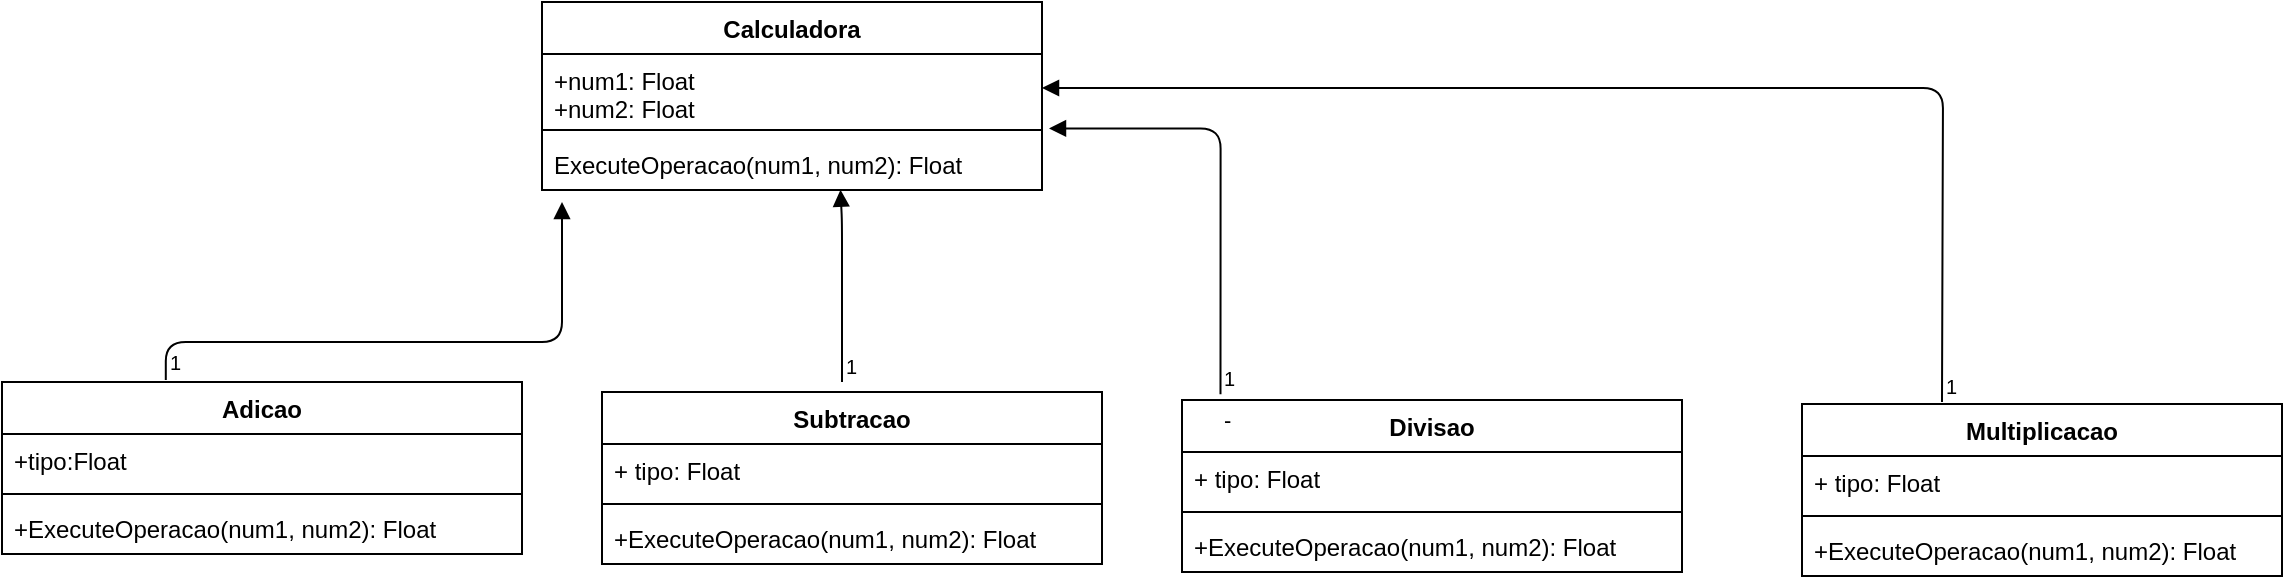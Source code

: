 <mxfile version="11.1.4" type="google"><diagram id="U4Kguz7grGoe9PvLrgsO" name="Page-1"><mxGraphModel dx="1240" dy="706" grid="1" gridSize="10" guides="1" tooltips="1" connect="1" arrows="1" fold="1" page="1" pageScale="1" pageWidth="827" pageHeight="1169" math="0" shadow="0"><root><mxCell id="0"/><mxCell id="1" parent="0"/><mxCell id="rWkA4WuM58viRT51zoyI-1" value="Calculadora" style="swimlane;fontStyle=1;align=center;verticalAlign=top;childLayout=stackLayout;horizontal=1;startSize=26;horizontalStack=0;resizeParent=1;resizeParentMax=0;resizeLast=0;collapsible=1;marginBottom=0;" vertex="1" parent="1"><mxGeometry x="300" y="10" width="250" height="94" as="geometry"/></mxCell><mxCell id="rWkA4WuM58viRT51zoyI-2" value="+num1: Float&#10;+num2: Float" style="text;strokeColor=none;fillColor=none;align=left;verticalAlign=top;spacingLeft=4;spacingRight=4;overflow=hidden;rotatable=0;points=[[0,0.5],[1,0.5]];portConstraint=eastwest;" vertex="1" parent="rWkA4WuM58viRT51zoyI-1"><mxGeometry y="26" width="250" height="34" as="geometry"/></mxCell><mxCell id="rWkA4WuM58viRT51zoyI-3" value="" style="line;strokeWidth=1;fillColor=none;align=left;verticalAlign=middle;spacingTop=-1;spacingLeft=3;spacingRight=3;rotatable=0;labelPosition=right;points=[];portConstraint=eastwest;" vertex="1" parent="rWkA4WuM58viRT51zoyI-1"><mxGeometry y="60" width="250" height="8" as="geometry"/></mxCell><mxCell id="rWkA4WuM58viRT51zoyI-4" value="ExecuteOperacao(num1, num2): Float" style="text;strokeColor=none;fillColor=none;align=left;verticalAlign=top;spacingLeft=4;spacingRight=4;overflow=hidden;rotatable=0;points=[[0,0.5],[1,0.5]];portConstraint=eastwest;" vertex="1" parent="rWkA4WuM58viRT51zoyI-1"><mxGeometry y="68" width="250" height="26" as="geometry"/></mxCell><mxCell id="rWkA4WuM58viRT51zoyI-5" value="Adicao" style="swimlane;fontStyle=1;align=center;verticalAlign=top;childLayout=stackLayout;horizontal=1;startSize=26;horizontalStack=0;resizeParent=1;resizeParentMax=0;resizeLast=0;collapsible=1;marginBottom=0;" vertex="1" parent="1"><mxGeometry x="30" y="200" width="260" height="86" as="geometry"/></mxCell><mxCell id="rWkA4WuM58viRT51zoyI-6" value="+tipo:Float" style="text;strokeColor=none;fillColor=none;align=left;verticalAlign=top;spacingLeft=4;spacingRight=4;overflow=hidden;rotatable=0;points=[[0,0.5],[1,0.5]];portConstraint=eastwest;" vertex="1" parent="rWkA4WuM58viRT51zoyI-5"><mxGeometry y="26" width="260" height="26" as="geometry"/></mxCell><mxCell id="rWkA4WuM58viRT51zoyI-7" value="" style="line;strokeWidth=1;fillColor=none;align=left;verticalAlign=middle;spacingTop=-1;spacingLeft=3;spacingRight=3;rotatable=0;labelPosition=right;points=[];portConstraint=eastwest;" vertex="1" parent="rWkA4WuM58viRT51zoyI-5"><mxGeometry y="52" width="260" height="8" as="geometry"/></mxCell><mxCell id="rWkA4WuM58viRT51zoyI-8" value="+ExecuteOperacao(num1, num2): Float" style="text;strokeColor=none;fillColor=none;align=left;verticalAlign=top;spacingLeft=4;spacingRight=4;overflow=hidden;rotatable=0;points=[[0,0.5],[1,0.5]];portConstraint=eastwest;" vertex="1" parent="rWkA4WuM58viRT51zoyI-5"><mxGeometry y="60" width="260" height="26" as="geometry"/></mxCell><mxCell id="VI_zmUxxupmrek8ugV5H-6" value="Subtracao" style="swimlane;fontStyle=1;align=center;verticalAlign=top;childLayout=stackLayout;horizontal=1;startSize=26;horizontalStack=0;resizeParent=1;resizeParentMax=0;resizeLast=0;collapsible=1;marginBottom=0;" vertex="1" parent="1"><mxGeometry x="330" y="205" width="250" height="86" as="geometry"/></mxCell><mxCell id="VI_zmUxxupmrek8ugV5H-7" value="+ tipo: Float" style="text;strokeColor=none;fillColor=none;align=left;verticalAlign=top;spacingLeft=4;spacingRight=4;overflow=hidden;rotatable=0;points=[[0,0.5],[1,0.5]];portConstraint=eastwest;" vertex="1" parent="VI_zmUxxupmrek8ugV5H-6"><mxGeometry y="26" width="250" height="26" as="geometry"/></mxCell><mxCell id="VI_zmUxxupmrek8ugV5H-8" value="" style="line;strokeWidth=1;fillColor=none;align=left;verticalAlign=middle;spacingTop=-1;spacingLeft=3;spacingRight=3;rotatable=0;labelPosition=right;points=[];portConstraint=eastwest;" vertex="1" parent="VI_zmUxxupmrek8ugV5H-6"><mxGeometry y="52" width="250" height="8" as="geometry"/></mxCell><mxCell id="VI_zmUxxupmrek8ugV5H-9" value="+ExecuteOperacao(num1, num2): Float" style="text;strokeColor=none;fillColor=none;align=left;verticalAlign=top;spacingLeft=4;spacingRight=4;overflow=hidden;rotatable=0;points=[[0,0.5],[1,0.5]];portConstraint=eastwest;" vertex="1" parent="VI_zmUxxupmrek8ugV5H-6"><mxGeometry y="60" width="250" height="26" as="geometry"/></mxCell><mxCell id="VI_zmUxxupmrek8ugV5H-11" value="Divisao" style="swimlane;fontStyle=1;align=center;verticalAlign=top;childLayout=stackLayout;horizontal=1;startSize=26;horizontalStack=0;resizeParent=1;resizeParentMax=0;resizeLast=0;collapsible=1;marginBottom=0;" vertex="1" parent="1"><mxGeometry x="620" y="209" width="250" height="86" as="geometry"/></mxCell><mxCell id="VI_zmUxxupmrek8ugV5H-12" value="+ tipo: Float" style="text;strokeColor=none;fillColor=none;align=left;verticalAlign=top;spacingLeft=4;spacingRight=4;overflow=hidden;rotatable=0;points=[[0,0.5],[1,0.5]];portConstraint=eastwest;" vertex="1" parent="VI_zmUxxupmrek8ugV5H-11"><mxGeometry y="26" width="250" height="26" as="geometry"/></mxCell><mxCell id="VI_zmUxxupmrek8ugV5H-13" value="" style="line;strokeWidth=1;fillColor=none;align=left;verticalAlign=middle;spacingTop=-1;spacingLeft=3;spacingRight=3;rotatable=0;labelPosition=right;points=[];portConstraint=eastwest;" vertex="1" parent="VI_zmUxxupmrek8ugV5H-11"><mxGeometry y="52" width="250" height="8" as="geometry"/></mxCell><mxCell id="VI_zmUxxupmrek8ugV5H-14" value="+ExecuteOperacao(num1, num2): Float" style="text;strokeColor=none;fillColor=none;align=left;verticalAlign=top;spacingLeft=4;spacingRight=4;overflow=hidden;rotatable=0;points=[[0,0.5],[1,0.5]];portConstraint=eastwest;" vertex="1" parent="VI_zmUxxupmrek8ugV5H-11"><mxGeometry y="60" width="250" height="26" as="geometry"/></mxCell><mxCell id="VI_zmUxxupmrek8ugV5H-15" value="Multiplicacao" style="swimlane;fontStyle=1;align=center;verticalAlign=top;childLayout=stackLayout;horizontal=1;startSize=26;horizontalStack=0;resizeParent=1;resizeParentMax=0;resizeLast=0;collapsible=1;marginBottom=0;" vertex="1" parent="1"><mxGeometry x="930" y="211" width="240" height="86" as="geometry"/></mxCell><mxCell id="VI_zmUxxupmrek8ugV5H-16" value="+ tipo: Float" style="text;strokeColor=none;fillColor=none;align=left;verticalAlign=top;spacingLeft=4;spacingRight=4;overflow=hidden;rotatable=0;points=[[0,0.5],[1,0.5]];portConstraint=eastwest;" vertex="1" parent="VI_zmUxxupmrek8ugV5H-15"><mxGeometry y="26" width="240" height="26" as="geometry"/></mxCell><mxCell id="VI_zmUxxupmrek8ugV5H-17" value="" style="line;strokeWidth=1;fillColor=none;align=left;verticalAlign=middle;spacingTop=-1;spacingLeft=3;spacingRight=3;rotatable=0;labelPosition=right;points=[];portConstraint=eastwest;" vertex="1" parent="VI_zmUxxupmrek8ugV5H-15"><mxGeometry y="52" width="240" height="8" as="geometry"/></mxCell><mxCell id="VI_zmUxxupmrek8ugV5H-18" value="+ExecuteOperacao(num1, num2): Float" style="text;strokeColor=none;fillColor=none;align=left;verticalAlign=top;spacingLeft=4;spacingRight=4;overflow=hidden;rotatable=0;points=[[0,0.5],[1,0.5]];portConstraint=eastwest;" vertex="1" parent="VI_zmUxxupmrek8ugV5H-15"><mxGeometry y="60" width="240" height="26" as="geometry"/></mxCell><mxCell id="VI_zmUxxupmrek8ugV5H-19" value="&lt;br&gt;" style="endArrow=block;endFill=1;html=1;edgeStyle=orthogonalEdgeStyle;align=left;verticalAlign=top;exitX=0.315;exitY=-0.012;exitDx=0;exitDy=0;exitPerimeter=0;" edge="1" parent="1" source="rWkA4WuM58viRT51zoyI-5"><mxGeometry x="-1" relative="1" as="geometry"><mxPoint x="110" y="180" as="sourcePoint"/><mxPoint x="310" y="110" as="targetPoint"/><Array as="points"><mxPoint x="111" y="180"/><mxPoint x="310" y="180"/></Array></mxGeometry></mxCell><mxCell id="VI_zmUxxupmrek8ugV5H-20" value="1" style="resizable=0;html=1;align=left;verticalAlign=bottom;labelBackgroundColor=#ffffff;fontSize=10;" connectable="0" vertex="1" parent="VI_zmUxxupmrek8ugV5H-19"><mxGeometry x="-1" relative="1" as="geometry"/></mxCell><mxCell id="VI_zmUxxupmrek8ugV5H-30" value="-" style="endArrow=block;endFill=1;html=1;edgeStyle=orthogonalEdgeStyle;align=left;verticalAlign=top;exitX=0.077;exitY=-0.034;exitDx=0;exitDy=0;exitPerimeter=0;entryX=1.014;entryY=-0.184;entryDx=0;entryDy=0;entryPerimeter=0;" edge="1" parent="1" source="VI_zmUxxupmrek8ugV5H-11" target="rWkA4WuM58viRT51zoyI-4"><mxGeometry x="-1" relative="1" as="geometry"><mxPoint x="630" y="140" as="sourcePoint"/><mxPoint x="640" y="80" as="targetPoint"/></mxGeometry></mxCell><mxCell id="VI_zmUxxupmrek8ugV5H-31" value="1" style="resizable=0;html=1;align=left;verticalAlign=bottom;labelBackgroundColor=#ffffff;fontSize=10;" connectable="0" vertex="1" parent="VI_zmUxxupmrek8ugV5H-30"><mxGeometry x="-1" relative="1" as="geometry"/></mxCell><mxCell id="VI_zmUxxupmrek8ugV5H-34" value="&lt;br&gt;" style="endArrow=block;endFill=1;html=1;edgeStyle=orthogonalEdgeStyle;align=left;verticalAlign=top;entryX=1;entryY=0.5;entryDx=0;entryDy=0;" edge="1" parent="1" target="rWkA4WuM58viRT51zoyI-2"><mxGeometry x="-0.054" y="87" relative="1" as="geometry"><mxPoint x="1000" y="210" as="sourcePoint"/><mxPoint x="1000" y="20" as="targetPoint"/><mxPoint as="offset"/></mxGeometry></mxCell><mxCell id="VI_zmUxxupmrek8ugV5H-35" value="1" style="resizable=0;html=1;align=left;verticalAlign=bottom;labelBackgroundColor=#ffffff;fontSize=10;" connectable="0" vertex="1" parent="VI_zmUxxupmrek8ugV5H-34"><mxGeometry x="-1" relative="1" as="geometry"/></mxCell><mxCell id="VI_zmUxxupmrek8ugV5H-44" value="" style="endArrow=block;endFill=1;html=1;edgeStyle=orthogonalEdgeStyle;align=left;verticalAlign=top;entryX=0.597;entryY=0.993;entryDx=0;entryDy=0;entryPerimeter=0;" edge="1" parent="1" target="rWkA4WuM58viRT51zoyI-4"><mxGeometry x="0.036" y="-120" relative="1" as="geometry"><mxPoint x="450" y="200" as="sourcePoint"/><mxPoint x="440" y="120" as="targetPoint"/><Array as="points"><mxPoint x="450" y="120"/></Array><mxPoint as="offset"/></mxGeometry></mxCell><mxCell id="VI_zmUxxupmrek8ugV5H-45" value="1" style="resizable=0;html=1;align=left;verticalAlign=bottom;labelBackgroundColor=#ffffff;fontSize=10;" connectable="0" vertex="1" parent="VI_zmUxxupmrek8ugV5H-44"><mxGeometry x="-1" relative="1" as="geometry"/></mxCell></root></mxGraphModel></diagram><diagram id="spYMzYSkB832-RjtuK4v" name="Page-2"><mxGraphModel dx="744" dy="433" grid="1" gridSize="10" guides="1" tooltips="1" connect="1" arrows="1" fold="1" page="1" pageScale="1" pageWidth="827" pageHeight="1169" math="0" shadow="0"><root><mxCell id="RLwmC4uCS8RIHznE2I_S-0"/><mxCell id="RLwmC4uCS8RIHznE2I_S-1" parent="RLwmC4uCS8RIHznE2I_S-0"/></root></mxGraphModel></diagram></mxfile>